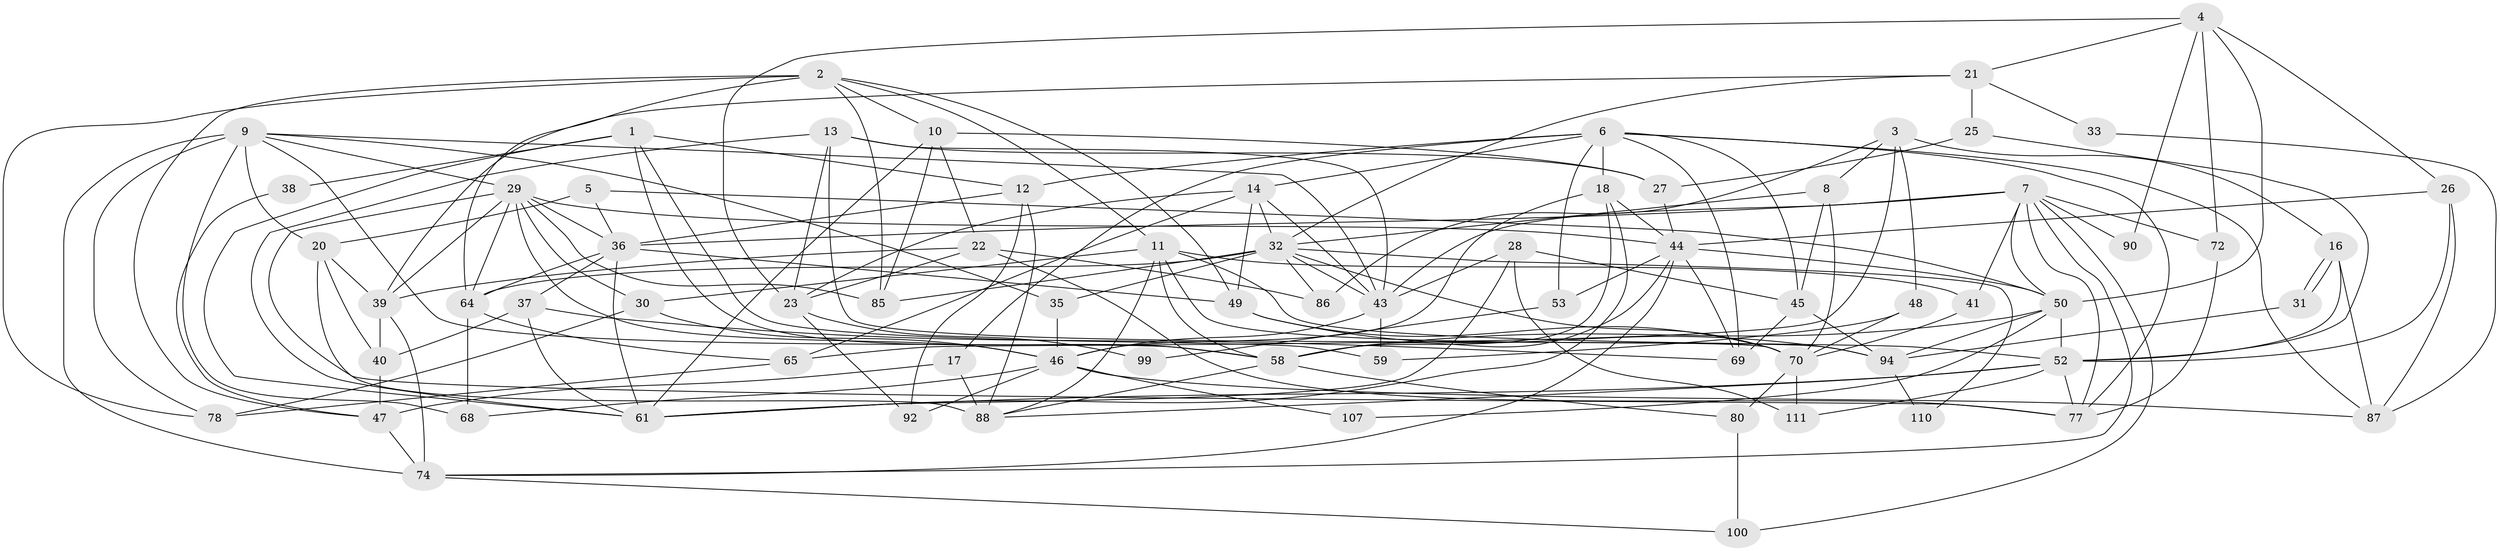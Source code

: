 // original degree distribution, {5: 0.1810344827586207, 4: 0.2672413793103448, 3: 0.28448275862068967, 6: 0.06896551724137931, 2: 0.12931034482758622, 7: 0.0603448275862069, 9: 0.008620689655172414}
// Generated by graph-tools (version 1.1) at 2025/41/03/06/25 10:41:53]
// undirected, 72 vertices, 181 edges
graph export_dot {
graph [start="1"]
  node [color=gray90,style=filled];
  1 [super="+75"];
  2 [super="+34"];
  3 [super="+71"];
  4 [super="+15"];
  5 [super="+113"];
  6 [super="+42"];
  7 [super="+19"];
  8 [super="+83"];
  9 [super="+57"];
  10 [super="+60"];
  11 [super="+103"];
  12 [super="+93"];
  13 [super="+105"];
  14 [super="+101"];
  16;
  17;
  18 [super="+82"];
  20 [super="+89"];
  21 [super="+96"];
  22 [super="+109"];
  23 [super="+24"];
  25;
  26 [super="+51"];
  27;
  28;
  29 [super="+63"];
  30 [super="+84"];
  31;
  32 [super="+108"];
  33;
  35;
  36 [super="+116"];
  37;
  38;
  39;
  40 [super="+66"];
  41;
  43 [super="+73"];
  44 [super="+54"];
  45 [super="+56"];
  46 [super="+79"];
  47 [super="+55"];
  48;
  49;
  50 [super="+67"];
  52 [super="+62"];
  53;
  58 [super="+91"];
  59;
  61 [super="+76"];
  64 [super="+97"];
  65;
  68 [super="+114"];
  69 [super="+98"];
  70 [super="+81"];
  72;
  74 [super="+115"];
  77 [super="+112"];
  78 [super="+106"];
  80;
  85;
  86;
  87 [super="+102"];
  88 [super="+104"];
  90;
  92;
  94 [super="+95"];
  99;
  100;
  107;
  110;
  111;
  1 -- 59;
  1 -- 12;
  1 -- 38;
  1 -- 61;
  1 -- 58;
  2 -- 11;
  2 -- 10;
  2 -- 85;
  2 -- 64 [weight=2];
  2 -- 49;
  2 -- 78;
  2 -- 47;
  3 -- 86;
  3 -- 65;
  3 -- 48;
  3 -- 8;
  3 -- 16;
  4 -- 72;
  4 -- 90;
  4 -- 21;
  4 -- 26;
  4 -- 23;
  4 -- 50;
  5 -- 20;
  5 -- 36 [weight=2];
  5 -- 50;
  6 -- 14;
  6 -- 69;
  6 -- 77;
  6 -- 87;
  6 -- 17;
  6 -- 53;
  6 -- 12;
  6 -- 45;
  6 -- 18;
  7 -- 36;
  7 -- 77;
  7 -- 43;
  7 -- 100;
  7 -- 72;
  7 -- 41;
  7 -- 90;
  7 -- 74;
  7 -- 50;
  8 -- 32;
  8 -- 45;
  8 -- 70;
  9 -- 29;
  9 -- 74 [weight=2];
  9 -- 35;
  9 -- 20;
  9 -- 58;
  9 -- 43;
  9 -- 78;
  9 -- 68;
  10 -- 85;
  10 -- 22;
  10 -- 27;
  10 -- 61;
  11 -- 88;
  11 -- 41;
  11 -- 94;
  11 -- 30;
  11 -- 58;
  11 -- 52;
  12 -- 36;
  12 -- 88;
  12 -- 92;
  13 -- 61;
  13 -- 23;
  13 -- 43;
  13 -- 27;
  13 -- 70;
  14 -- 43;
  14 -- 65;
  14 -- 32;
  14 -- 49;
  14 -- 23;
  16 -- 31;
  16 -- 31;
  16 -- 87;
  16 -- 52;
  17 -- 47;
  17 -- 88;
  18 -- 58;
  18 -- 46;
  18 -- 61;
  18 -- 44;
  20 -- 88 [weight=3];
  20 -- 39;
  20 -- 40;
  21 -- 32;
  21 -- 25;
  21 -- 33;
  21 -- 39;
  22 -- 39;
  22 -- 23;
  22 -- 86;
  22 -- 77;
  23 -- 92;
  23 -- 99;
  25 -- 27;
  25 -- 52;
  26 -- 44;
  26 -- 52;
  26 -- 87;
  27 -- 44;
  28 -- 111;
  28 -- 43;
  28 -- 45;
  28 -- 61;
  29 -- 64;
  29 -- 36;
  29 -- 30;
  29 -- 46;
  29 -- 44;
  29 -- 85;
  29 -- 77;
  29 -- 39;
  30 -- 46;
  30 -- 78;
  31 -- 94;
  32 -- 85;
  32 -- 86;
  32 -- 110;
  32 -- 64;
  32 -- 35;
  32 -- 70;
  32 -- 43;
  33 -- 87;
  35 -- 46;
  36 -- 37;
  36 -- 61;
  36 -- 64;
  36 -- 49;
  37 -- 61;
  37 -- 40;
  37 -- 69;
  38 -- 47;
  39 -- 74;
  39 -- 40;
  40 -- 47;
  41 -- 70;
  43 -- 59;
  43 -- 46;
  44 -- 74;
  44 -- 53;
  44 -- 69;
  44 -- 50;
  44 -- 58;
  45 -- 94;
  45 -- 69;
  46 -- 92;
  46 -- 107;
  46 -- 87;
  46 -- 68;
  47 -- 74;
  48 -- 59;
  48 -- 70;
  49 -- 94;
  49 -- 70;
  50 -- 94;
  50 -- 107;
  50 -- 52;
  50 -- 58;
  52 -- 61;
  52 -- 88;
  52 -- 111;
  52 -- 77;
  53 -- 99;
  58 -- 88;
  58 -- 80;
  64 -- 65;
  64 -- 68;
  65 -- 78;
  70 -- 80;
  70 -- 111;
  72 -- 77;
  74 -- 100;
  80 -- 100;
  94 -- 110;
}
